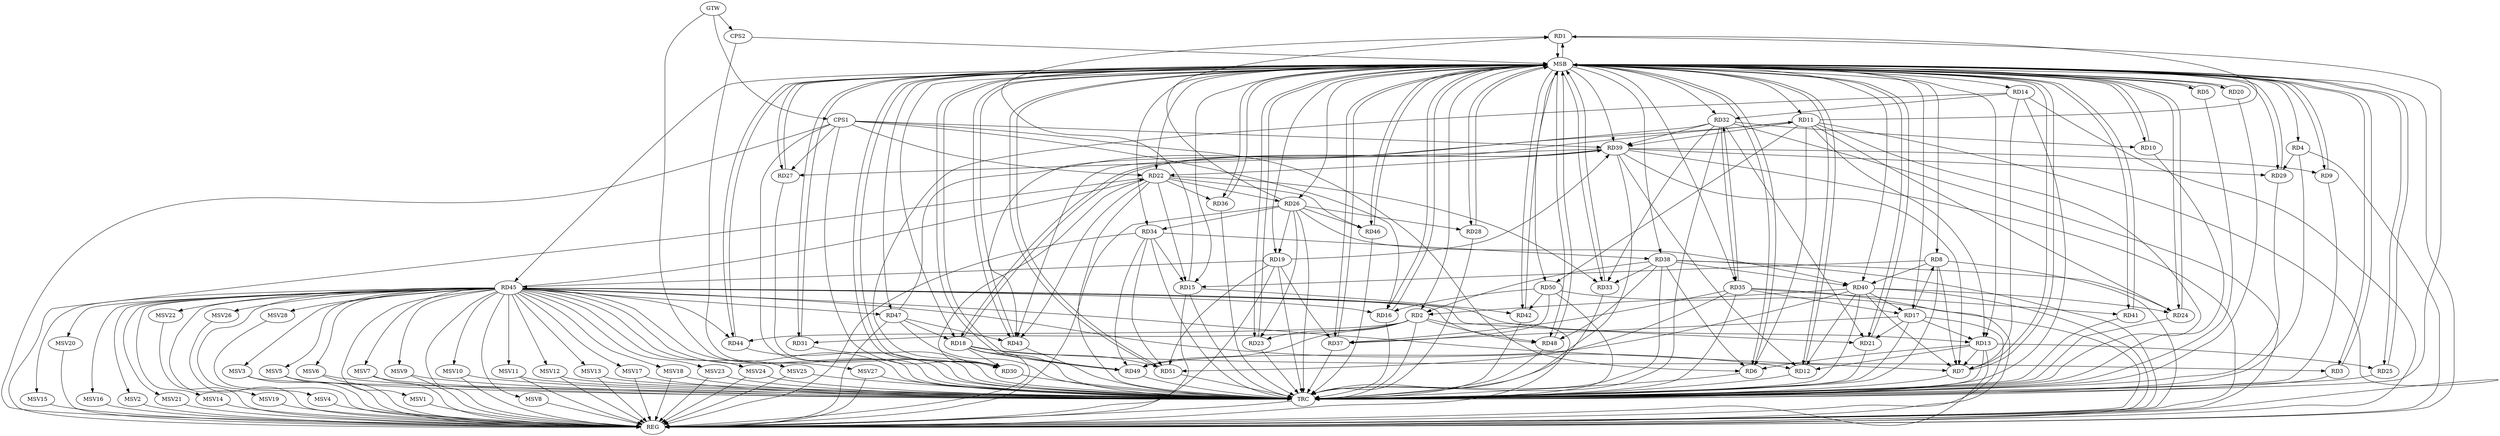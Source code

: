 strict digraph G {
  RD1 [ label="RD1" ];
  RD2 [ label="RD2" ];
  RD3 [ label="RD3" ];
  RD4 [ label="RD4" ];
  RD5 [ label="RD5" ];
  RD6 [ label="RD6" ];
  RD7 [ label="RD7" ];
  RD8 [ label="RD8" ];
  RD9 [ label="RD9" ];
  RD10 [ label="RD10" ];
  RD11 [ label="RD11" ];
  RD12 [ label="RD12" ];
  RD13 [ label="RD13" ];
  RD14 [ label="RD14" ];
  RD15 [ label="RD15" ];
  RD16 [ label="RD16" ];
  RD17 [ label="RD17" ];
  RD18 [ label="RD18" ];
  RD19 [ label="RD19" ];
  RD20 [ label="RD20" ];
  RD21 [ label="RD21" ];
  RD22 [ label="RD22" ];
  RD23 [ label="RD23" ];
  RD24 [ label="RD24" ];
  RD25 [ label="RD25" ];
  RD26 [ label="RD26" ];
  RD27 [ label="RD27" ];
  RD28 [ label="RD28" ];
  RD29 [ label="RD29" ];
  RD30 [ label="RD30" ];
  RD31 [ label="RD31" ];
  RD32 [ label="RD32" ];
  RD33 [ label="RD33" ];
  RD34 [ label="RD34" ];
  RD35 [ label="RD35" ];
  RD36 [ label="RD36" ];
  RD37 [ label="RD37" ];
  RD38 [ label="RD38" ];
  RD39 [ label="RD39" ];
  RD40 [ label="RD40" ];
  RD41 [ label="RD41" ];
  RD42 [ label="RD42" ];
  RD43 [ label="RD43" ];
  RD44 [ label="RD44" ];
  RD45 [ label="RD45" ];
  RD46 [ label="RD46" ];
  RD47 [ label="RD47" ];
  RD48 [ label="RD48" ];
  RD49 [ label="RD49" ];
  RD50 [ label="RD50" ];
  RD51 [ label="RD51" ];
  CPS1 [ label="CPS1" ];
  CPS2 [ label="CPS2" ];
  GTW [ label="GTW" ];
  REG [ label="REG" ];
  MSB [ label="MSB" ];
  TRC [ label="TRC" ];
  MSV1 [ label="MSV1" ];
  MSV2 [ label="MSV2" ];
  MSV3 [ label="MSV3" ];
  MSV4 [ label="MSV4" ];
  MSV5 [ label="MSV5" ];
  MSV6 [ label="MSV6" ];
  MSV7 [ label="MSV7" ];
  MSV8 [ label="MSV8" ];
  MSV9 [ label="MSV9" ];
  MSV10 [ label="MSV10" ];
  MSV11 [ label="MSV11" ];
  MSV12 [ label="MSV12" ];
  MSV13 [ label="MSV13" ];
  MSV14 [ label="MSV14" ];
  MSV15 [ label="MSV15" ];
  MSV16 [ label="MSV16" ];
  MSV17 [ label="MSV17" ];
  MSV18 [ label="MSV18" ];
  MSV19 [ label="MSV19" ];
  MSV20 [ label="MSV20" ];
  MSV21 [ label="MSV21" ];
  MSV22 [ label="MSV22" ];
  MSV23 [ label="MSV23" ];
  MSV24 [ label="MSV24" ];
  MSV25 [ label="MSV25" ];
  MSV26 [ label="MSV26" ];
  MSV27 [ label="MSV27" ];
  MSV28 [ label="MSV28" ];
  RD11 -> RD1;
  RD15 -> RD1;
  RD26 -> RD1;
  RD2 -> RD23;
  RD2 -> RD31;
  RD38 -> RD2;
  RD40 -> RD2;
  RD2 -> RD44;
  RD2 -> RD48;
  RD2 -> RD49;
  RD18 -> RD3;
  RD4 -> RD29;
  RD11 -> RD6;
  RD13 -> RD6;
  RD38 -> RD6;
  RD8 -> RD7;
  RD13 -> RD7;
  RD14 -> RD7;
  RD39 -> RD7;
  RD40 -> RD7;
  RD45 -> RD7;
  RD8 -> RD15;
  RD17 -> RD8;
  RD8 -> RD40;
  RD39 -> RD9;
  RD32 -> RD10;
  RD11 -> RD13;
  RD11 -> RD24;
  RD11 -> RD39;
  RD11 -> RD43;
  RD47 -> RD11;
  RD11 -> RD50;
  RD13 -> RD12;
  RD39 -> RD12;
  RD40 -> RD12;
  RD45 -> RD12;
  RD17 -> RD13;
  RD13 -> RD25;
  RD45 -> RD13;
  RD14 -> RD30;
  RD14 -> RD32;
  RD22 -> RD15;
  RD34 -> RD15;
  RD15 -> RD42;
  RD45 -> RD16;
  RD50 -> RD16;
  RD17 -> RD21;
  RD35 -> RD17;
  RD17 -> RD37;
  RD40 -> RD17;
  RD18 -> RD30;
  RD18 -> RD39;
  RD39 -> RD18;
  RD47 -> RD18;
  RD18 -> RD49;
  RD18 -> RD51;
  RD26 -> RD19;
  RD19 -> RD37;
  RD19 -> RD39;
  RD19 -> RD45;
  RD19 -> RD51;
  RD32 -> RD21;
  RD45 -> RD21;
  RD22 -> RD26;
  RD22 -> RD30;
  RD22 -> RD33;
  RD22 -> RD36;
  RD39 -> RD22;
  RD22 -> RD43;
  RD45 -> RD22;
  RD22 -> RD46;
  RD26 -> RD23;
  RD38 -> RD24;
  RD40 -> RD24;
  RD26 -> RD28;
  RD26 -> RD34;
  RD26 -> RD40;
  RD26 -> RD46;
  RD39 -> RD27;
  RD39 -> RD29;
  RD32 -> RD33;
  RD32 -> RD35;
  RD35 -> RD32;
  RD32 -> RD39;
  RD32 -> RD43;
  RD38 -> RD33;
  RD34 -> RD38;
  RD34 -> RD49;
  RD34 -> RD51;
  RD35 -> RD37;
  RD35 -> RD41;
  RD35 -> RD51;
  RD50 -> RD37;
  RD38 -> RD40;
  RD38 -> RD48;
  RD40 -> RD49;
  RD50 -> RD42;
  RD47 -> RD43;
  RD45 -> RD44;
  RD45 -> RD47;
  RD45 -> RD48;
  CPS1 -> RD27;
  CPS1 -> RD6;
  CPS1 -> RD22;
  CPS1 -> RD30;
  CPS1 -> RD16;
  CPS1 -> RD39;
  GTW -> CPS1;
  GTW -> CPS2;
  RD2 -> REG;
  RD4 -> REG;
  RD8 -> REG;
  RD11 -> REG;
  RD13 -> REG;
  RD14 -> REG;
  RD15 -> REG;
  RD17 -> REG;
  RD18 -> REG;
  RD19 -> REG;
  RD22 -> REG;
  RD26 -> REG;
  RD32 -> REG;
  RD34 -> REG;
  RD35 -> REG;
  RD38 -> REG;
  RD39 -> REG;
  RD40 -> REG;
  RD45 -> REG;
  RD47 -> REG;
  RD50 -> REG;
  CPS1 -> REG;
  RD1 -> MSB;
  MSB -> RD14;
  MSB -> RD22;
  MSB -> RD51;
  MSB -> REG;
  RD3 -> MSB;
  MSB -> RD24;
  MSB -> RD25;
  MSB -> RD37;
  MSB -> RD39;
  MSB -> RD40;
  MSB -> RD41;
  MSB -> RD48;
  RD5 -> MSB;
  MSB -> RD9;
  MSB -> RD10;
  MSB -> RD23;
  MSB -> RD27;
  MSB -> RD32;
  RD6 -> MSB;
  MSB -> RD4;
  MSB -> RD8;
  MSB -> RD28;
  RD7 -> MSB;
  MSB -> RD26;
  RD9 -> MSB;
  MSB -> RD11;
  MSB -> RD12;
  MSB -> RD19;
  MSB -> RD35;
  MSB -> RD38;
  RD10 -> MSB;
  MSB -> RD2;
  MSB -> RD6;
  MSB -> RD7;
  MSB -> RD36;
  RD12 -> MSB;
  MSB -> RD17;
  RD16 -> MSB;
  MSB -> RD3;
  RD20 -> MSB;
  MSB -> RD33;
  RD21 -> MSB;
  RD23 -> MSB;
  MSB -> RD13;
  MSB -> RD15;
  MSB -> RD16;
  MSB -> RD47;
  RD24 -> MSB;
  MSB -> RD42;
  RD25 -> MSB;
  MSB -> RD1;
  MSB -> RD29;
  MSB -> RD50;
  RD27 -> MSB;
  MSB -> RD46;
  RD28 -> MSB;
  MSB -> RD31;
  MSB -> RD49;
  RD29 -> MSB;
  RD30 -> MSB;
  MSB -> RD20;
  MSB -> RD44;
  RD31 -> MSB;
  RD33 -> MSB;
  MSB -> RD30;
  MSB -> RD45;
  RD36 -> MSB;
  MSB -> RD18;
  RD37 -> MSB;
  MSB -> RD21;
  RD41 -> MSB;
  RD42 -> MSB;
  MSB -> RD34;
  RD43 -> MSB;
  MSB -> RD5;
  RD44 -> MSB;
  RD46 -> MSB;
  RD48 -> MSB;
  MSB -> RD43;
  RD49 -> MSB;
  RD51 -> MSB;
  CPS2 -> MSB;
  RD1 -> TRC;
  RD2 -> TRC;
  RD3 -> TRC;
  RD4 -> TRC;
  RD5 -> TRC;
  RD6 -> TRC;
  RD7 -> TRC;
  RD8 -> TRC;
  RD9 -> TRC;
  RD10 -> TRC;
  RD11 -> TRC;
  RD12 -> TRC;
  RD13 -> TRC;
  RD14 -> TRC;
  RD15 -> TRC;
  RD16 -> TRC;
  RD17 -> TRC;
  RD18 -> TRC;
  RD19 -> TRC;
  RD20 -> TRC;
  RD21 -> TRC;
  RD22 -> TRC;
  RD23 -> TRC;
  RD24 -> TRC;
  RD25 -> TRC;
  RD26 -> TRC;
  RD27 -> TRC;
  RD28 -> TRC;
  RD29 -> TRC;
  RD30 -> TRC;
  RD31 -> TRC;
  RD32 -> TRC;
  RD33 -> TRC;
  RD34 -> TRC;
  RD35 -> TRC;
  RD36 -> TRC;
  RD37 -> TRC;
  RD38 -> TRC;
  RD39 -> TRC;
  RD40 -> TRC;
  RD41 -> TRC;
  RD42 -> TRC;
  RD43 -> TRC;
  RD44 -> TRC;
  RD45 -> TRC;
  RD46 -> TRC;
  RD47 -> TRC;
  RD48 -> TRC;
  RD49 -> TRC;
  RD50 -> TRC;
  RD51 -> TRC;
  CPS1 -> TRC;
  CPS2 -> TRC;
  GTW -> TRC;
  TRC -> REG;
  RD45 -> MSV1;
  RD45 -> MSV2;
  RD45 -> MSV3;
  RD45 -> MSV4;
  RD45 -> MSV5;
  MSV1 -> REG;
  MSV2 -> REG;
  MSV3 -> REG;
  MSV3 -> TRC;
  MSV4 -> REG;
  MSV5 -> REG;
  MSV5 -> TRC;
  RD45 -> MSV6;
  RD45 -> MSV7;
  MSV6 -> REG;
  MSV6 -> TRC;
  MSV7 -> REG;
  MSV7 -> TRC;
  RD45 -> MSV8;
  MSV8 -> REG;
  RD45 -> MSV9;
  RD45 -> MSV10;
  MSV9 -> REG;
  MSV9 -> TRC;
  MSV10 -> REG;
  MSV10 -> TRC;
  RD45 -> MSV11;
  MSV11 -> REG;
  MSV11 -> TRC;
  RD45 -> MSV12;
  MSV12 -> REG;
  MSV12 -> TRC;
  RD45 -> MSV13;
  RD45 -> MSV14;
  MSV13 -> REG;
  MSV13 -> TRC;
  MSV14 -> REG;
  RD45 -> MSV15;
  RD45 -> MSV16;
  MSV15 -> REG;
  MSV16 -> REG;
  RD45 -> MSV17;
  RD45 -> MSV18;
  MSV17 -> REG;
  MSV17 -> TRC;
  MSV18 -> REG;
  MSV18 -> TRC;
  RD45 -> MSV19;
  RD45 -> MSV20;
  MSV19 -> REG;
  MSV20 -> REG;
  RD45 -> MSV21;
  RD45 -> MSV22;
  MSV21 -> REG;
  MSV22 -> REG;
  RD45 -> MSV23;
  RD45 -> MSV24;
  MSV23 -> REG;
  MSV23 -> TRC;
  MSV24 -> REG;
  MSV24 -> TRC;
  RD45 -> MSV25;
  MSV25 -> REG;
  MSV25 -> TRC;
  RD45 -> MSV26;
  RD45 -> MSV27;
  RD45 -> MSV28;
  MSV26 -> REG;
  MSV27 -> REG;
  MSV27 -> TRC;
  MSV28 -> REG;
}
